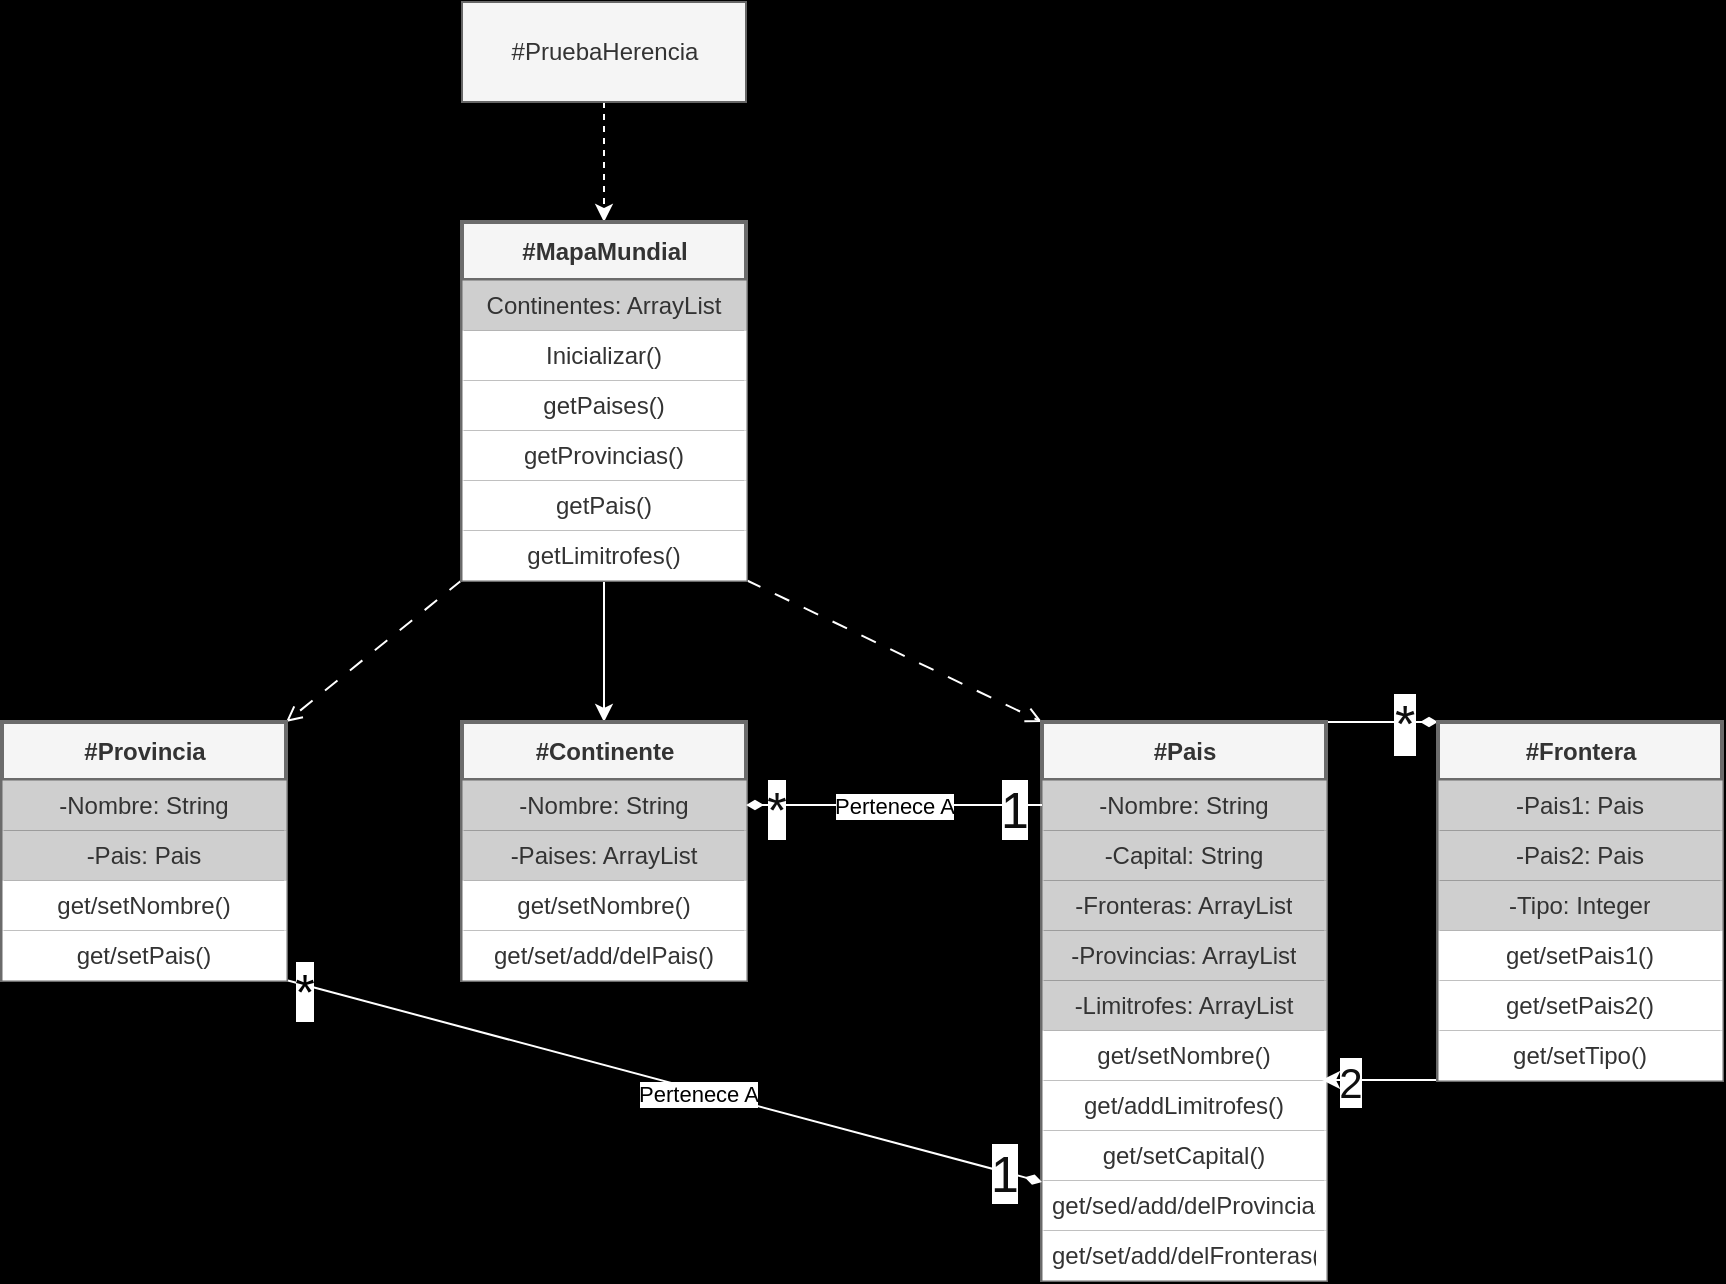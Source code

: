 <mxfile>
    <diagram id="EIVPPiVosSGdDInk07Ax" name="Page-1">
        <mxGraphModel dx="519" dy="463" grid="1" gridSize="10" guides="1" tooltips="1" connect="1" arrows="1" fold="1" page="1" pageScale="1" pageWidth="1200" pageHeight="1920" background="#000000" math="0" shadow="0">
            <root>
                <mxCell id="0"/>
                <mxCell id="1" parent="0"/>
                <mxCell id="9" style="edgeStyle=none;html=1;entryX=0.5;entryY=0;entryDx=0;entryDy=0;dashed=1;strokeColor=#FFFFFF;" parent="1" source="2" target="3" edge="1">
                    <mxGeometry relative="1" as="geometry"/>
                </mxCell>
                <mxCell id="2" value="#PruebaHerencia" style="html=1;fillColor=#f5f5f5;fontColor=#333333;strokeColor=#666666;" parent="1" vertex="1">
                    <mxGeometry x="380" y="90" width="142" height="50" as="geometry"/>
                </mxCell>
                <mxCell id="46" style="edgeStyle=none;html=1;exitX=0.5;exitY=1;exitDx=0;exitDy=0;strokeColor=#FFFFFF;" parent="1" source="3" target="41" edge="1">
                    <mxGeometry relative="1" as="geometry"/>
                </mxCell>
                <mxCell id="53" style="edgeStyle=none;html=1;exitX=0;exitY=1;exitDx=0;exitDy=0;entryX=1;entryY=0;entryDx=0;entryDy=0;endArrow=open;endFill=0;dashed=1;dashPattern=8 8;strokeColor=#FFFFFF;" parent="1" source="3" target="18" edge="1">
                    <mxGeometry relative="1" as="geometry"/>
                </mxCell>
                <mxCell id="54" style="edgeStyle=none;html=1;exitX=1;exitY=1;exitDx=0;exitDy=0;entryX=0;entryY=0;entryDx=0;entryDy=0;dashed=1;dashPattern=8 8;endArrow=open;endFill=0;strokeColor=#FFFFFF;" parent="1" source="3" target="10" edge="1">
                    <mxGeometry relative="1" as="geometry"/>
                </mxCell>
                <mxCell id="3" value="#MapaMundial" style="swimlane;fontStyle=1;align=center;verticalAlign=middle;childLayout=stackLayout;horizontal=1;startSize=29;horizontalStack=0;resizeParent=1;resizeParentMax=0;resizeLast=0;collapsible=0;marginBottom=0;html=1;fontFamily=Helvetica;fontSize=12;fontColor=#333333;fillColor=#f5f5f5;strokeColor=#6B6B6B;gradientColor=none;fillStyle=solid;strokeWidth=2;" parent="1" vertex="1">
                    <mxGeometry x="380" y="200" width="142" height="179" as="geometry"/>
                </mxCell>
                <mxCell id="4" value="Continentes: ArrayList" style="text;html=1;align=center;verticalAlign=middle;spacingLeft=4;spacingRight=4;overflow=hidden;rotatable=0;points=[[0,0.5],[1,0.5]];portConstraint=eastwest;fontFamily=Helvetica;fontSize=12;strokeWidth=0;fillStyle=auto;fillColor=#CFCFCF;strokeColor=none;fontColor=#333333;" parent="3" vertex="1">
                    <mxGeometry y="29" width="142" height="25" as="geometry"/>
                </mxCell>
                <mxCell id="5" value="Inicializar()" style="text;html=1;align=center;verticalAlign=middle;spacingLeft=4;spacingRight=4;overflow=hidden;rotatable=0;points=[[0,0.5],[1,0.5]];portConstraint=eastwest;fontFamily=Helvetica;fontSize=12;fillColor=#FFFFFF;fontColor=#333333;strokeColor=none;strokeWidth=0;fillStyle=auto;" parent="3" vertex="1">
                    <mxGeometry y="54" width="142" height="25" as="geometry"/>
                </mxCell>
                <mxCell id="6" value="getPaises()" style="text;html=1;align=center;verticalAlign=middle;spacingLeft=4;spacingRight=4;overflow=hidden;rotatable=0;points=[[0,0.5],[1,0.5]];portConstraint=eastwest;fontFamily=Helvetica;fontSize=12;fillColor=#FFFFFF;fontColor=#333333;strokeColor=none;strokeWidth=0;fillStyle=auto;" parent="3" vertex="1">
                    <mxGeometry y="79" width="142" height="25" as="geometry"/>
                </mxCell>
                <mxCell id="7" value="getProvincias()" style="text;html=1;align=center;verticalAlign=middle;spacingLeft=4;spacingRight=4;overflow=hidden;rotatable=0;points=[[0,0.5],[1,0.5]];portConstraint=eastwest;fontFamily=Helvetica;fontSize=12;fillColor=#FFFFFF;fontColor=#333333;strokeColor=none;strokeWidth=0;fillStyle=auto;" parent="3" vertex="1">
                    <mxGeometry y="104" width="142" height="25" as="geometry"/>
                </mxCell>
                <mxCell id="8" value="getPais()" style="text;html=1;align=center;verticalAlign=middle;spacingLeft=4;spacingRight=4;overflow=hidden;rotatable=0;points=[[0,0.5],[1,0.5]];portConstraint=eastwest;fontFamily=Helvetica;fontSize=12;fillColor=#FFFFFF;fontColor=#333333;strokeColor=none;strokeWidth=0;fillStyle=auto;" parent="3" vertex="1">
                    <mxGeometry y="129" width="142" height="25" as="geometry"/>
                </mxCell>
                <mxCell id="56" value="getLimitrofes()" style="text;html=1;align=center;verticalAlign=middle;spacingLeft=4;spacingRight=4;overflow=hidden;rotatable=0;points=[[0,0.5],[1,0.5]];portConstraint=eastwest;fontFamily=Helvetica;fontSize=12;fillColor=#FFFFFF;fontColor=#333333;strokeColor=none;strokeWidth=0;fillStyle=auto;" parent="3" vertex="1">
                    <mxGeometry y="154" width="142" height="25" as="geometry"/>
                </mxCell>
                <mxCell id="83" style="edgeStyle=none;html=1;exitX=1;exitY=0;exitDx=0;exitDy=0;entryX=0;entryY=0;entryDx=0;entryDy=0;fontColor=default;endArrow=diamondThin;strokeColor=#FFFFFF;endFill=1;" edge="1" parent="1" source="10" target="76">
                    <mxGeometry relative="1" as="geometry"/>
                </mxCell>
                <mxCell id="86" value="*" style="edgeLabel;html=1;align=center;verticalAlign=middle;resizable=0;points=[];fontColor=#0F0F0F;fontSize=26;" vertex="1" connectable="0" parent="83">
                    <mxGeometry x="0.38" y="-1" relative="1" as="geometry">
                        <mxPoint as="offset"/>
                    </mxGeometry>
                </mxCell>
                <mxCell id="10" value="#Pais" style="swimlane;fontStyle=1;align=center;verticalAlign=middle;childLayout=stackLayout;horizontal=1;startSize=29;horizontalStack=0;resizeParent=1;resizeParentMax=0;resizeLast=0;collapsible=0;marginBottom=0;html=1;fontFamily=Helvetica;fontSize=12;fontColor=#333333;fillColor=#f5f5f5;strokeColor=#6B6B6B;gradientColor=none;fillStyle=solid;strokeWidth=2;" parent="1" vertex="1">
                    <mxGeometry x="670" y="450" width="142" height="279" as="geometry"/>
                </mxCell>
                <mxCell id="25" value="-Nombre: String" style="text;html=1;align=center;verticalAlign=middle;spacingLeft=4;spacingRight=4;overflow=hidden;rotatable=0;points=[[0,0.5],[1,0.5]];portConstraint=eastwest;fontFamily=Helvetica;fontSize=12;strokeWidth=0;fillStyle=auto;fillColor=#CFCFCF;strokeColor=none;fontColor=#333333;" parent="10" vertex="1">
                    <mxGeometry y="29" width="142" height="25" as="geometry"/>
                </mxCell>
                <mxCell id="27" value="-Capital: String" style="text;html=1;align=center;verticalAlign=middle;spacingLeft=4;spacingRight=4;overflow=hidden;rotatable=0;points=[[0,0.5],[1,0.5]];portConstraint=eastwest;fontFamily=Helvetica;fontSize=12;strokeWidth=0;fillStyle=auto;fillColor=#CFCFCF;strokeColor=none;fontColor=#333333;" parent="10" vertex="1">
                    <mxGeometry y="54" width="142" height="25" as="geometry"/>
                </mxCell>
                <mxCell id="26" value="-Fronteras: ArrayList" style="text;html=1;align=center;verticalAlign=middle;spacingLeft=4;spacingRight=4;overflow=hidden;rotatable=0;points=[[0,0.5],[1,0.5]];portConstraint=eastwest;fontFamily=Helvetica;fontSize=12;strokeWidth=0;fillStyle=auto;fillColor=#CFCFCF;strokeColor=none;fontColor=#333333;" parent="10" vertex="1">
                    <mxGeometry y="79" width="142" height="25" as="geometry"/>
                </mxCell>
                <mxCell id="28" value="-Provincias: ArrayList" style="text;html=1;align=center;verticalAlign=middle;spacingLeft=4;spacingRight=4;overflow=hidden;rotatable=0;points=[[0,0.5],[1,0.5]];portConstraint=eastwest;fontFamily=Helvetica;fontSize=12;strokeWidth=0;fillStyle=auto;fillColor=#CFCFCF;strokeColor=none;fontColor=#333333;" parent="10" vertex="1">
                    <mxGeometry y="104" width="142" height="25" as="geometry"/>
                </mxCell>
                <mxCell id="24" value="-Limitrofes: ArrayList" style="text;html=1;align=center;verticalAlign=middle;spacingLeft=4;spacingRight=4;overflow=hidden;rotatable=0;points=[[0,0.5],[1,0.5]];portConstraint=eastwest;fontFamily=Helvetica;fontSize=12;strokeWidth=0;fillStyle=auto;fillColor=#CFCFCF;strokeColor=none;fontColor=#333333;" parent="10" vertex="1">
                    <mxGeometry y="129" width="142" height="25" as="geometry"/>
                </mxCell>
                <mxCell id="11" value="get/setNombre()" style="text;html=1;align=center;verticalAlign=middle;spacingLeft=4;spacingRight=4;overflow=hidden;rotatable=0;points=[[0,0.5],[1,0.5]];portConstraint=eastwest;fontFamily=Helvetica;fontSize=12;strokeWidth=0;fillStyle=auto;fillColor=#FFFFFF;strokeColor=none;fontColor=#333333;" parent="10" vertex="1">
                    <mxGeometry y="154" width="142" height="25" as="geometry"/>
                </mxCell>
                <mxCell id="12" value="get/addLimitrofes()" style="text;html=1;align=center;verticalAlign=middle;spacingLeft=4;spacingRight=4;overflow=hidden;rotatable=0;points=[[0,0.5],[1,0.5]];portConstraint=eastwest;fontFamily=Helvetica;fontSize=12;fillColor=#FFFFFF;fontColor=#333333;strokeColor=none;strokeWidth=0;fillStyle=auto;" parent="10" vertex="1">
                    <mxGeometry y="179" width="142" height="25" as="geometry"/>
                </mxCell>
                <mxCell id="13" value="get/setCapital()" style="text;html=1;align=center;verticalAlign=middle;spacingLeft=4;spacingRight=4;overflow=hidden;rotatable=0;points=[[0,0.5],[1,0.5]];portConstraint=eastwest;fontFamily=Helvetica;fontSize=12;fillColor=#FFFFFF;fontColor=#333333;strokeColor=none;strokeWidth=0;fillStyle=auto;" parent="10" vertex="1">
                    <mxGeometry y="204" width="142" height="25" as="geometry"/>
                </mxCell>
                <mxCell id="14" value="get/sed/add/delProvincias()" style="text;html=1;align=center;verticalAlign=middle;spacingLeft=4;spacingRight=4;overflow=hidden;rotatable=0;points=[[0,0.5],[1,0.5]];portConstraint=eastwest;fontFamily=Helvetica;fontSize=12;fillColor=#FFFFFF;fontColor=#333333;strokeColor=none;strokeWidth=0;fillStyle=auto;" parent="10" vertex="1">
                    <mxGeometry y="229" width="142" height="25" as="geometry"/>
                </mxCell>
                <mxCell id="17" value="get/set/add/delFronteras()" style="text;html=1;align=center;verticalAlign=middle;spacingLeft=4;spacingRight=4;overflow=hidden;rotatable=0;points=[[0,0.5],[1,0.5]];portConstraint=eastwest;fontFamily=Helvetica;fontSize=12;fillColor=#FFFFFF;fontColor=#333333;strokeColor=none;strokeWidth=0;fillStyle=auto;" parent="10" vertex="1">
                    <mxGeometry y="254" width="142" height="25" as="geometry"/>
                </mxCell>
                <mxCell id="48" style="edgeStyle=none;html=1;exitX=1;exitY=1;exitDx=0;exitDy=0;endArrow=diamondThin;endFill=1;align=center;strokeColor=#FFFFFF;" parent="1" source="18" edge="1">
                    <mxGeometry relative="1" as="geometry">
                        <mxPoint x="670" y="680" as="targetPoint"/>
                    </mxGeometry>
                </mxCell>
                <mxCell id="49" value="Pertenece A" style="edgeLabel;html=1;align=center;verticalAlign=middle;resizable=0;points=[];" parent="48" vertex="1" connectable="0">
                    <mxGeometry x="0.094" y="-2" relative="1" as="geometry">
                        <mxPoint as="offset"/>
                    </mxGeometry>
                </mxCell>
                <mxCell id="59" value="*" style="edgeLabel;html=1;align=center;verticalAlign=middle;resizable=0;points=[];fontSize=25;" parent="48" vertex="1" connectable="0">
                    <mxGeometry x="-0.907" relative="1" as="geometry">
                        <mxPoint x="-9" as="offset"/>
                    </mxGeometry>
                </mxCell>
                <mxCell id="60" value="1" style="edgeLabel;html=1;align=center;verticalAlign=middle;resizable=0;points=[];fontSize=25;fontColor=#0F0F0F;" parent="48" vertex="1" connectable="0">
                    <mxGeometry x="0.897" relative="1" as="geometry">
                        <mxPoint as="offset"/>
                    </mxGeometry>
                </mxCell>
                <mxCell id="18" value="#Provincia" style="swimlane;fontStyle=1;align=center;verticalAlign=middle;childLayout=stackLayout;horizontal=1;startSize=29;horizontalStack=0;resizeParent=1;resizeParentMax=0;resizeLast=0;collapsible=0;marginBottom=0;html=1;fontFamily=Helvetica;fontSize=12;fontColor=#333333;fillColor=#f5f5f5;strokeColor=#6B6B6B;gradientColor=none;fillStyle=solid;strokeWidth=2;" parent="1" vertex="1">
                    <mxGeometry x="150" y="450" width="142" height="129" as="geometry"/>
                </mxCell>
                <mxCell id="19" value="-Nombre: String" style="text;html=1;align=center;verticalAlign=middle;spacingLeft=4;spacingRight=4;overflow=hidden;rotatable=0;points=[[0,0.5],[1,0.5]];portConstraint=eastwest;fontFamily=Helvetica;fontSize=12;strokeWidth=0;fillStyle=auto;fillColor=#CFCFCF;strokeColor=none;fontColor=#333333;" parent="18" vertex="1">
                    <mxGeometry y="29" width="142" height="25" as="geometry"/>
                </mxCell>
                <mxCell id="20" value="-Pais: Pais" style="text;html=1;align=center;verticalAlign=middle;spacingLeft=4;spacingRight=4;overflow=hidden;rotatable=0;points=[[0,0.5],[1,0.5]];portConstraint=eastwest;fontFamily=Helvetica;fontSize=12;fillColor=#CFCFCF;fontColor=#333333;strokeColor=none;strokeWidth=0;fillStyle=auto;" parent="18" vertex="1">
                    <mxGeometry y="54" width="142" height="25" as="geometry"/>
                </mxCell>
                <mxCell id="21" value="get/setNombre()" style="text;html=1;align=center;verticalAlign=middle;spacingLeft=4;spacingRight=4;overflow=hidden;rotatable=0;points=[[0,0.5],[1,0.5]];portConstraint=eastwest;fontFamily=Helvetica;fontSize=12;fillColor=#FFFFFF;fontColor=#333333;strokeColor=none;strokeWidth=0;fillStyle=auto;" parent="18" vertex="1">
                    <mxGeometry y="79" width="142" height="25" as="geometry"/>
                </mxCell>
                <mxCell id="22" value="get/setPais()" style="text;html=1;align=center;verticalAlign=middle;spacingLeft=4;spacingRight=4;overflow=hidden;rotatable=0;points=[[0,0.5],[1,0.5]];portConstraint=eastwest;fontFamily=Helvetica;fontSize=12;fillColor=#FFFFFF;fontColor=#333333;strokeColor=none;strokeWidth=0;fillStyle=auto;" parent="18" vertex="1">
                    <mxGeometry y="104" width="142" height="25" as="geometry"/>
                </mxCell>
                <mxCell id="41" value="#Continente" style="swimlane;fontStyle=1;align=center;verticalAlign=middle;childLayout=stackLayout;horizontal=1;startSize=29;horizontalStack=0;resizeParent=1;resizeParentMax=0;resizeLast=0;collapsible=0;marginBottom=0;html=1;fontFamily=Helvetica;fontSize=12;fontColor=#333333;fillColor=#f5f5f5;strokeColor=#6B6B6B;gradientColor=none;fillStyle=solid;strokeWidth=2;" parent="1" vertex="1">
                    <mxGeometry x="380" y="450" width="142" height="129" as="geometry"/>
                </mxCell>
                <mxCell id="42" value="-Nombre: String" style="text;html=1;align=center;verticalAlign=middle;spacingLeft=4;spacingRight=4;overflow=hidden;rotatable=0;points=[[0,0.5],[1,0.5]];portConstraint=eastwest;fontFamily=Helvetica;fontSize=12;strokeWidth=0;fillStyle=auto;fillColor=#CFCFCF;strokeColor=none;fontColor=#333333;" parent="41" vertex="1">
                    <mxGeometry y="29" width="142" height="25" as="geometry"/>
                </mxCell>
                <mxCell id="43" value="-Paises: ArrayList" style="text;html=1;align=center;verticalAlign=middle;spacingLeft=4;spacingRight=4;overflow=hidden;rotatable=0;points=[[0,0.5],[1,0.5]];portConstraint=eastwest;fontFamily=Helvetica;fontSize=12;fillColor=#CFCFCF;fontColor=#333333;strokeColor=none;strokeWidth=0;fillStyle=auto;" parent="41" vertex="1">
                    <mxGeometry y="54" width="142" height="25" as="geometry"/>
                </mxCell>
                <mxCell id="44" value="get/setNombre()" style="text;html=1;align=center;verticalAlign=middle;spacingLeft=4;spacingRight=4;overflow=hidden;rotatable=0;points=[[0,0.5],[1,0.5]];portConstraint=eastwest;fontFamily=Helvetica;fontSize=12;fillColor=#FFFFFF;fontColor=#333333;strokeColor=none;strokeWidth=0;fillStyle=auto;" parent="41" vertex="1">
                    <mxGeometry y="79" width="142" height="25" as="geometry"/>
                </mxCell>
                <mxCell id="45" value="get/set/add/delPais()" style="text;html=1;align=center;verticalAlign=middle;spacingLeft=4;spacingRight=4;overflow=hidden;rotatable=0;points=[[0,0.5],[1,0.5]];portConstraint=eastwest;fontFamily=Helvetica;fontSize=12;fillColor=#FFFFFF;fontColor=#333333;strokeColor=none;strokeWidth=0;fillStyle=auto;" parent="41" vertex="1">
                    <mxGeometry y="104" width="142" height="25" as="geometry"/>
                </mxCell>
                <mxCell id="55" value="Pertenece A" style="edgeStyle=none;html=1;exitX=0;exitY=0.5;exitDx=0;exitDy=0;entryX=1;entryY=0.5;entryDx=0;entryDy=0;endArrow=diamondThin;endFill=1;strokeColor=#FFFFFF;" parent="1" source="25" target="42" edge="1">
                    <mxGeometry relative="1" as="geometry"/>
                </mxCell>
                <mxCell id="61" value="*" style="edgeLabel;html=1;align=center;verticalAlign=middle;resizable=0;points=[];fontSize=25;fontColor=#0F0F0F;" parent="55" vertex="1" connectable="0">
                    <mxGeometry x="0.818" y="1" relative="1" as="geometry">
                        <mxPoint x="1" as="offset"/>
                    </mxGeometry>
                </mxCell>
                <mxCell id="62" value="1" style="edgeLabel;html=1;align=center;verticalAlign=middle;resizable=0;points=[];fontSize=25;fontColor=#0F0F0F;" parent="55" vertex="1" connectable="0">
                    <mxGeometry x="-0.804" y="1" relative="1" as="geometry">
                        <mxPoint as="offset"/>
                    </mxGeometry>
                </mxCell>
                <mxCell id="84" style="edgeStyle=none;html=1;exitX=0;exitY=1;exitDx=0;exitDy=0;entryX=0.986;entryY=0;entryDx=0;entryDy=0;entryPerimeter=0;fontColor=#333333;strokeColor=#FFFFFF;" edge="1" parent="1" source="76" target="12">
                    <mxGeometry relative="1" as="geometry"/>
                </mxCell>
                <mxCell id="87" value="2" style="edgeLabel;html=1;align=center;verticalAlign=middle;resizable=0;points=[];fontSize=21;fontColor=#0F0F0F;" vertex="1" connectable="0" parent="84">
                    <mxGeometry x="0.519" y="1" relative="1" as="geometry">
                        <mxPoint as="offset"/>
                    </mxGeometry>
                </mxCell>
                <mxCell id="76" value="#Frontera" style="swimlane;fontStyle=1;align=center;verticalAlign=middle;childLayout=stackLayout;horizontal=1;startSize=29;horizontalStack=0;resizeParent=1;resizeParentMax=0;resizeLast=0;collapsible=0;marginBottom=0;html=1;fontFamily=Helvetica;fontSize=12;fontColor=#333333;fillColor=#f5f5f5;strokeColor=#6B6B6B;gradientColor=none;fillStyle=solid;strokeWidth=2;" vertex="1" parent="1">
                    <mxGeometry x="868" y="450" width="142" height="179" as="geometry"/>
                </mxCell>
                <mxCell id="77" value="-Pais1: Pais" style="text;html=1;align=center;verticalAlign=middle;spacingLeft=4;spacingRight=4;overflow=hidden;rotatable=0;points=[[0,0.5],[1,0.5]];portConstraint=eastwest;fontFamily=Helvetica;fontSize=12;strokeWidth=0;fillStyle=auto;fillColor=#CFCFCF;strokeColor=none;fontColor=#333333;" vertex="1" parent="76">
                    <mxGeometry y="29" width="142" height="25" as="geometry"/>
                </mxCell>
                <mxCell id="78" value="-Pais2: Pais" style="text;html=1;align=center;verticalAlign=middle;spacingLeft=4;spacingRight=4;overflow=hidden;rotatable=0;points=[[0,0.5],[1,0.5]];portConstraint=eastwest;fontFamily=Helvetica;fontSize=12;fillColor=#CFCFCF;fontColor=#333333;strokeColor=none;strokeWidth=0;fillStyle=auto;" vertex="1" parent="76">
                    <mxGeometry y="54" width="142" height="25" as="geometry"/>
                </mxCell>
                <mxCell id="79" value="-Tipo: Integer" style="text;html=1;align=center;verticalAlign=middle;spacingLeft=4;spacingRight=4;overflow=hidden;rotatable=0;points=[[0,0.5],[1,0.5]];portConstraint=eastwest;fontFamily=Helvetica;fontSize=12;fillColor=#CFCFCF;fontColor=#333333;strokeColor=none;strokeWidth=0;fillStyle=auto;" vertex="1" parent="76">
                    <mxGeometry y="79" width="142" height="25" as="geometry"/>
                </mxCell>
                <mxCell id="80" value="get/setPais1()" style="text;html=1;align=center;verticalAlign=middle;spacingLeft=4;spacingRight=4;overflow=hidden;rotatable=0;points=[[0,0.5],[1,0.5]];portConstraint=eastwest;fontFamily=Helvetica;fontSize=12;fillColor=#FFFFFF;fontColor=#333333;strokeColor=none;strokeWidth=0;fillStyle=auto;" vertex="1" parent="76">
                    <mxGeometry y="104" width="142" height="25" as="geometry"/>
                </mxCell>
                <mxCell id="81" value="get/setPais2()" style="text;html=1;align=center;verticalAlign=middle;spacingLeft=4;spacingRight=4;overflow=hidden;rotatable=0;points=[[0,0.5],[1,0.5]];portConstraint=eastwest;fontFamily=Helvetica;fontSize=12;fillColor=#FFFFFF;fontColor=#333333;strokeColor=none;strokeWidth=0;fillStyle=auto;" vertex="1" parent="76">
                    <mxGeometry y="129" width="142" height="25" as="geometry"/>
                </mxCell>
                <mxCell id="82" value="get/setTipo()" style="text;html=1;align=center;verticalAlign=middle;spacingLeft=4;spacingRight=4;overflow=hidden;rotatable=0;points=[[0,0.5],[1,0.5]];portConstraint=eastwest;fontFamily=Helvetica;fontSize=12;fillColor=#FFFFFF;fontColor=#333333;strokeColor=none;strokeWidth=0;fillStyle=auto;" vertex="1" parent="76">
                    <mxGeometry y="154" width="142" height="25" as="geometry"/>
                </mxCell>
            </root>
        </mxGraphModel>
    </diagram>
</mxfile>